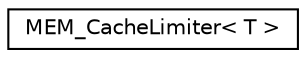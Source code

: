 digraph G
{
  edge [fontname="Helvetica",fontsize="10",labelfontname="Helvetica",labelfontsize="10"];
  node [fontname="Helvetica",fontsize="10",shape=record];
  rankdir=LR;
  Node1 [label="MEM_CacheLimiter\< T \>",height=0.2,width=0.4,color="black", fillcolor="white", style="filled",URL="$d5/d58/classMEM__CacheLimiter.html"];
}
